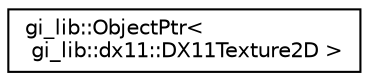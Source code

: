 digraph "Graphical Class Hierarchy"
{
  edge [fontname="Helvetica",fontsize="10",labelfontname="Helvetica",labelfontsize="10"];
  node [fontname="Helvetica",fontsize="10",shape=record];
  rankdir="LR";
  Node1 [label="gi_lib::ObjectPtr\<\l gi_lib::dx11::DX11Texture2D \>",height=0.2,width=0.4,color="black", fillcolor="white", style="filled",URL="$classgi__lib_1_1_object_ptr.html"];
}
